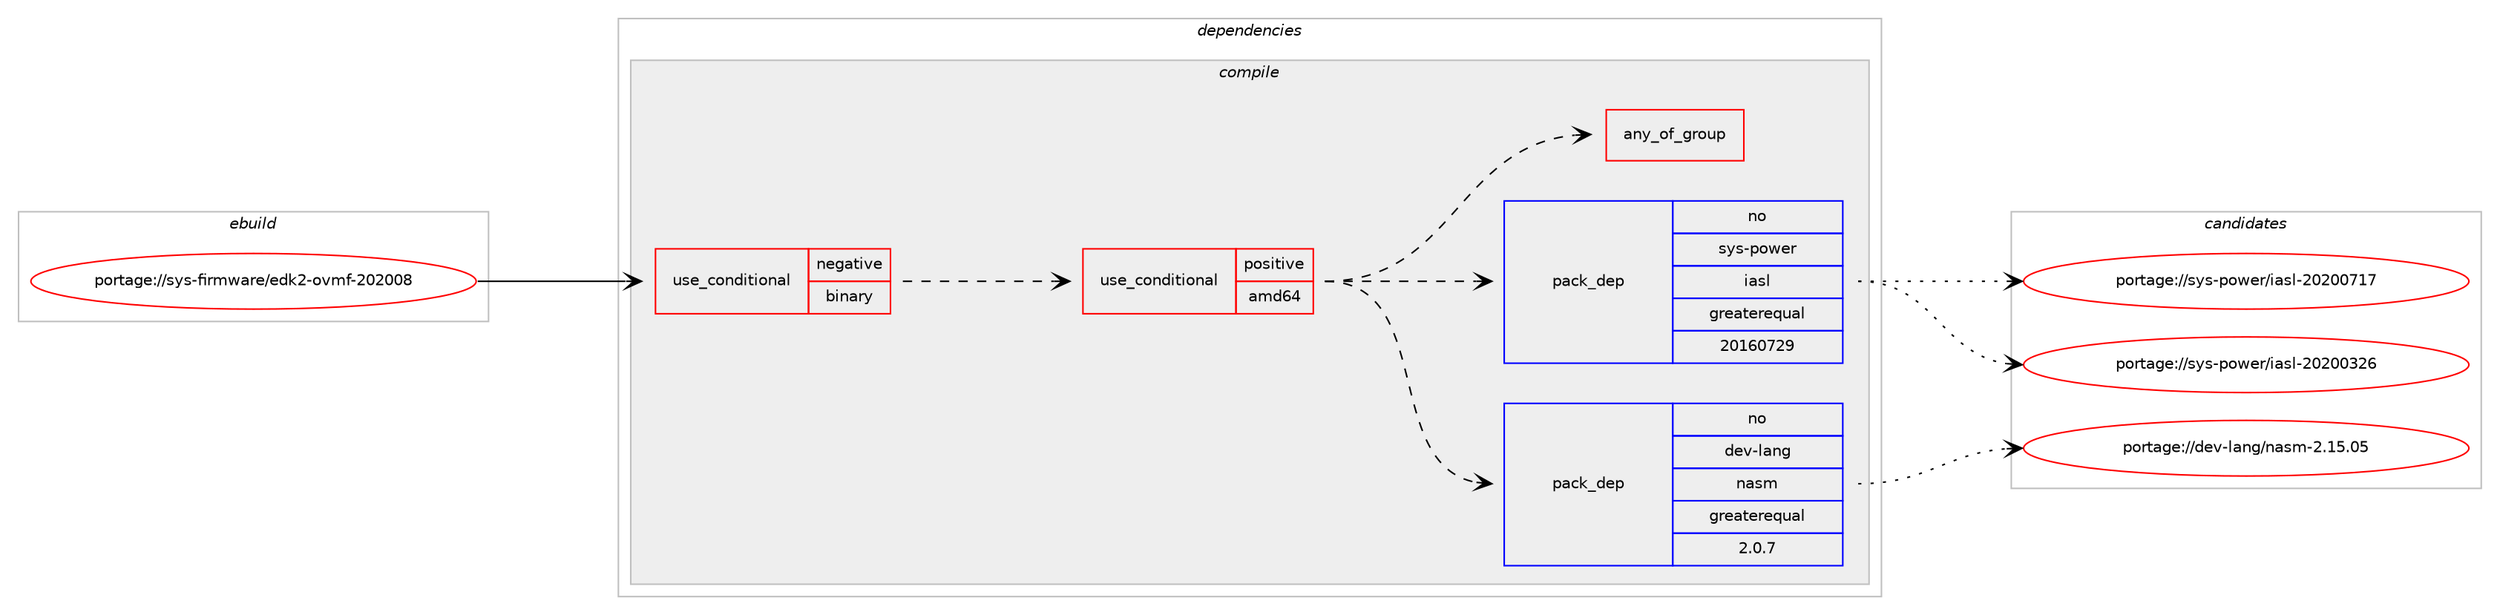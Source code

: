 digraph prolog {

# *************
# Graph options
# *************

newrank=true;
concentrate=true;
compound=true;
graph [rankdir=LR,fontname=Helvetica,fontsize=10,ranksep=1.5];#, ranksep=2.5, nodesep=0.2];
edge  [arrowhead=vee];
node  [fontname=Helvetica,fontsize=10];

# **********
# The ebuild
# **********

subgraph cluster_leftcol {
color=gray;
rank=same;
label=<<i>ebuild</i>>;
id [label="portage://sys-firmware/edk2-ovmf-202008", color=red, width=4, href="../sys-firmware/edk2-ovmf-202008.svg"];
}

# ****************
# The dependencies
# ****************

subgraph cluster_midcol {
color=gray;
label=<<i>dependencies</i>>;
subgraph cluster_compile {
fillcolor="#eeeeee";
style=filled;
label=<<i>compile</i>>;
subgraph cond747 {
dependency2169 [label=<<TABLE BORDER="0" CELLBORDER="1" CELLSPACING="0" CELLPADDING="4"><TR><TD ROWSPAN="3" CELLPADDING="10">use_conditional</TD></TR><TR><TD>negative</TD></TR><TR><TD>binary</TD></TR></TABLE>>, shape=none, color=red];
subgraph cond748 {
dependency2170 [label=<<TABLE BORDER="0" CELLBORDER="1" CELLSPACING="0" CELLPADDING="4"><TR><TD ROWSPAN="3" CELLPADDING="10">use_conditional</TD></TR><TR><TD>positive</TD></TR><TR><TD>amd64</TD></TR></TABLE>>, shape=none, color=red];
# *** BEGIN UNKNOWN DEPENDENCY TYPE (TODO) ***
# dependency2170 -> package_dependency(portage://sys-firmware/edk2-ovmf-202008,install,no,app-emulation,qemu,none,[,,],[],[])
# *** END UNKNOWN DEPENDENCY TYPE (TODO) ***

subgraph pack1389 {
dependency2171 [label=<<TABLE BORDER="0" CELLBORDER="1" CELLSPACING="0" CELLPADDING="4" WIDTH="220"><TR><TD ROWSPAN="6" CELLPADDING="30">pack_dep</TD></TR><TR><TD WIDTH="110">no</TD></TR><TR><TD>dev-lang</TD></TR><TR><TD>nasm</TD></TR><TR><TD>greaterequal</TD></TR><TR><TD>2.0.7</TD></TR></TABLE>>, shape=none, color=blue];
}
dependency2170:e -> dependency2171:w [weight=20,style="dashed",arrowhead="vee"];
subgraph pack1390 {
dependency2172 [label=<<TABLE BORDER="0" CELLBORDER="1" CELLSPACING="0" CELLPADDING="4" WIDTH="220"><TR><TD ROWSPAN="6" CELLPADDING="30">pack_dep</TD></TR><TR><TD WIDTH="110">no</TD></TR><TR><TD>sys-power</TD></TR><TR><TD>iasl</TD></TR><TR><TD>greaterequal</TD></TR><TR><TD>20160729</TD></TR></TABLE>>, shape=none, color=blue];
}
dependency2170:e -> dependency2172:w [weight=20,style="dashed",arrowhead="vee"];
subgraph any35 {
dependency2173 [label=<<TABLE BORDER="0" CELLBORDER="1" CELLSPACING="0" CELLPADDING="4"><TR><TD CELLPADDING="10">any_of_group</TD></TR></TABLE>>, shape=none, color=red];# *** BEGIN UNKNOWN DEPENDENCY TYPE (TODO) ***
# dependency2173 -> package_dependency(portage://sys-firmware/edk2-ovmf-202008,install,no,dev-lang,python,none,[,,],[slot(3.8)],[use(enable(sqlite),none)])
# *** END UNKNOWN DEPENDENCY TYPE (TODO) ***

# *** BEGIN UNKNOWN DEPENDENCY TYPE (TODO) ***
# dependency2173 -> package_dependency(portage://sys-firmware/edk2-ovmf-202008,install,no,dev-lang,python,none,[,,],[slot(3.7)],[use(enable(sqlite),none)])
# *** END UNKNOWN DEPENDENCY TYPE (TODO) ***

}
dependency2170:e -> dependency2173:w [weight=20,style="dashed",arrowhead="vee"];
}
dependency2169:e -> dependency2170:w [weight=20,style="dashed",arrowhead="vee"];
}
id:e -> dependency2169:w [weight=20,style="solid",arrowhead="vee"];
}
subgraph cluster_compileandrun {
fillcolor="#eeeeee";
style=filled;
label=<<i>compile and run</i>>;
}
subgraph cluster_run {
fillcolor="#eeeeee";
style=filled;
label=<<i>run</i>>;
}
}

# **************
# The candidates
# **************

subgraph cluster_choices {
rank=same;
color=gray;
label=<<i>candidates</i>>;

subgraph choice1389 {
color=black;
nodesep=1;
choice100101118451089711010347110971151094550464953464853 [label="portage://dev-lang/nasm-2.15.05", color=red, width=4,href="../dev-lang/nasm-2.15.05.svg"];
dependency2171:e -> choice100101118451089711010347110971151094550464953464853:w [style=dotted,weight="100"];
}
subgraph choice1390 {
color=black;
nodesep=1;
choice115121115451121111191011144710597115108455048504848515054 [label="portage://sys-power/iasl-20200326", color=red, width=4,href="../sys-power/iasl-20200326.svg"];
choice115121115451121111191011144710597115108455048504848554955 [label="portage://sys-power/iasl-20200717", color=red, width=4,href="../sys-power/iasl-20200717.svg"];
dependency2172:e -> choice115121115451121111191011144710597115108455048504848515054:w [style=dotted,weight="100"];
dependency2172:e -> choice115121115451121111191011144710597115108455048504848554955:w [style=dotted,weight="100"];
}
}

}
